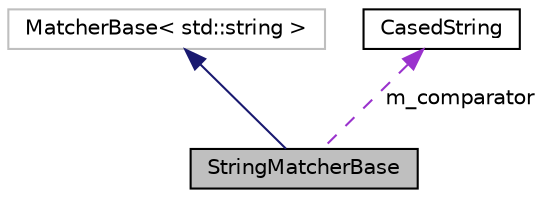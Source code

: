 digraph "StringMatcherBase"
{
  edge [fontname="Helvetica",fontsize="10",labelfontname="Helvetica",labelfontsize="10"];
  node [fontname="Helvetica",fontsize="10",shape=record];
  Node1 [label="StringMatcherBase",height=0.2,width=0.4,color="black", fillcolor="grey75", style="filled", fontcolor="black"];
  Node2 -> Node1 [dir="back",color="midnightblue",fontsize="10",style="solid",fontname="Helvetica"];
  Node2 [label="MatcherBase\< std::string \>",height=0.2,width=0.4,color="grey75", fillcolor="white", style="filled"];
  Node3 -> Node1 [dir="back",color="darkorchid3",fontsize="10",style="dashed",label=" m_comparator" ,fontname="Helvetica"];
  Node3 [label="CasedString",height=0.2,width=0.4,color="black", fillcolor="white", style="filled",URL="$structCatch_1_1Matchers_1_1StdString_1_1CasedString.html"];
}
